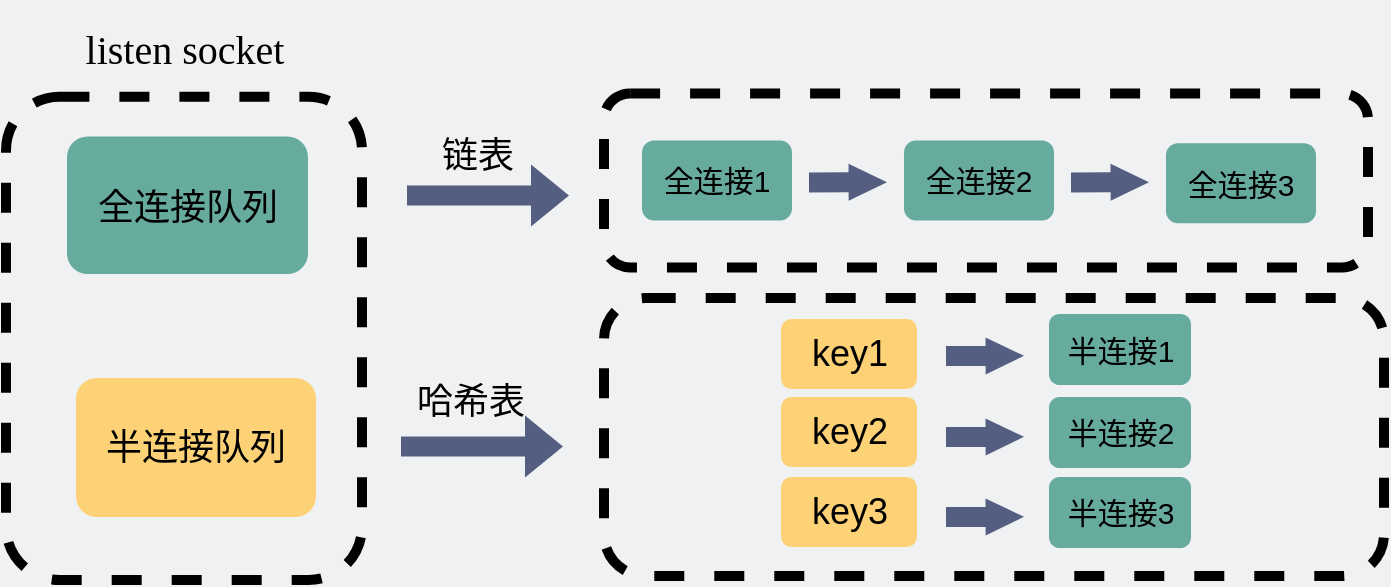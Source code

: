 <mxfile version="15.1.4" type="github"><diagram id="Lof0R5rhfGAX3NdKyFyQ" name="Page-1"><mxGraphModel dx="1113" dy="573" grid="0" gridSize="10" guides="1" tooltips="1" connect="1" arrows="1" fold="1" page="1" pageScale="1" pageWidth="800" pageHeight="400" background="#EFF1F3" math="0" shadow="0"><root><mxCell id="0"/><mxCell id="1" parent="0"/><mxCell id="wdfUIwA4EHPiVqjbUW1X-7" value="" style="rounded=1;whiteSpace=wrap;html=1;strokeColor=#000000;fillColor=none;dashed=1;strokeWidth=5;" parent="1" vertex="1"><mxGeometry x="60" y="101.4" width="178" height="241.6" as="geometry"/></mxCell><mxCell id="crCfpI5jv0FvFHh6B8lB-13" value="" style="rounded=1;whiteSpace=wrap;html=1;strokeColor=#000000;fillColor=none;dashed=1;strokeWidth=5;" vertex="1" parent="1"><mxGeometry x="359" y="202" width="390" height="139" as="geometry"/></mxCell><mxCell id="crCfpI5jv0FvFHh6B8lB-3" value="" style="rounded=1;whiteSpace=wrap;html=1;strokeColor=#000000;fillColor=none;dashed=1;strokeWidth=5;" vertex="1" parent="1"><mxGeometry x="359" y="99.73" width="382" height="87" as="geometry"/></mxCell><mxCell id="wdfUIwA4EHPiVqjbUW1X-1" value="" style="rounded=1;whiteSpace=wrap;html=1;strokeColor=none;fillColor=#67AB9F;" parent="1" vertex="1"><mxGeometry x="90.5" y="121.23" width="120.5" height="68.77" as="geometry"/></mxCell><mxCell id="wdfUIwA4EHPiVqjbUW1X-2" value="&lt;font style=&quot;font-size: 18px&quot;&gt;全连接队列&lt;/font&gt;" style="text;html=1;strokeColor=none;fillColor=none;align=center;verticalAlign=middle;whiteSpace=wrap;rounded=0;" parent="1" vertex="1"><mxGeometry x="98" y="141" width="106" height="32.77" as="geometry"/></mxCell><mxCell id="wdfUIwA4EHPiVqjbUW1X-3" value="&lt;font style=&quot;font-size: 18px&quot;&gt;半连接队列&lt;/font&gt;" style="rounded=1;whiteSpace=wrap;html=1;strokeColor=none;fillColor=#FDD276;" parent="1" vertex="1"><mxGeometry x="95" y="242" width="120" height="69.5" as="geometry"/></mxCell><mxCell id="wdfUIwA4EHPiVqjbUW1X-8" value="&lt;pre style=&quot;font-family: &amp;#34;source code pro&amp;#34;&quot;&gt;&lt;font style=&quot;font-size: 20px&quot;&gt;listen socket&lt;/font&gt;&lt;/pre&gt;" style="text;html=1;strokeColor=none;fillColor=none;align=center;verticalAlign=middle;whiteSpace=wrap;rounded=0;dashed=1;" parent="1" vertex="1"><mxGeometry x="68.75" y="67" width="160.5" height="20" as="geometry"/></mxCell><mxCell id="wdfUIwA4EHPiVqjbUW1X-9" value="" style="shape=flexArrow;endArrow=block;html=1;rounded=1;strokeColor=none;startArrow=none;endFill=0;startFill=0;fillColor=#535E80;" parent="1" edge="1"><mxGeometry width="50" height="50" relative="1" as="geometry"><mxPoint x="260" y="150.73" as="sourcePoint"/><mxPoint x="342" y="150.73" as="targetPoint"/></mxGeometry></mxCell><mxCell id="nBy1-YWaJyYqZJwxPi-a-1" value="&lt;font style=&quot;font-size: 15px&quot;&gt;全连接1&lt;/font&gt;" style="rounded=1;whiteSpace=wrap;html=1;fillColor=#67AB9F;strokeColor=none;" parent="1" vertex="1"><mxGeometry x="378" y="123.23" width="75" height="40" as="geometry"/></mxCell><mxCell id="nBy1-YWaJyYqZJwxPi-a-4" value="" style="shape=flexArrow;endArrow=block;html=1;rounded=1;strokeColor=none;startArrow=none;endFill=0;startFill=0;endWidth=7.5;endSize=6.069;fillColor=#535E80;" parent="1" edge="1"><mxGeometry width="50" height="50" relative="1" as="geometry"><mxPoint x="461" y="144.23" as="sourcePoint"/><mxPoint x="501" y="144.11" as="targetPoint"/></mxGeometry></mxCell><mxCell id="nBy1-YWaJyYqZJwxPi-a-6" value="&lt;font style=&quot;font-size: 15px&quot;&gt;全连接2&lt;/font&gt;" style="rounded=1;whiteSpace=wrap;html=1;fillColor=#67AB9F;strokeColor=none;" parent="1" vertex="1"><mxGeometry x="509" y="123.23" width="75" height="40" as="geometry"/></mxCell><mxCell id="nBy1-YWaJyYqZJwxPi-a-7" value="" style="shape=flexArrow;endArrow=block;html=1;rounded=1;strokeColor=none;startArrow=none;endFill=0;startFill=0;endWidth=7.5;endSize=6.069;fillColor=#535E80;" parent="1" edge="1"><mxGeometry width="50" height="50" relative="1" as="geometry"><mxPoint x="592" y="144.23" as="sourcePoint"/><mxPoint x="632" y="144.11" as="targetPoint"/></mxGeometry></mxCell><mxCell id="nBy1-YWaJyYqZJwxPi-a-8" value="&lt;font style=&quot;font-size: 15px&quot;&gt;全连接3&lt;/font&gt;" style="rounded=1;whiteSpace=wrap;html=1;fillColor=#67AB9F;strokeColor=none;" parent="1" vertex="1"><mxGeometry x="640" y="124.62" width="75" height="40" as="geometry"/></mxCell><mxCell id="crCfpI5jv0FvFHh6B8lB-1" value="&lt;span style=&quot;font-size: 18px&quot;&gt;key1&lt;/span&gt;" style="rounded=1;whiteSpace=wrap;html=1;strokeColor=none;fillColor=#FDD276;" vertex="1" parent="1"><mxGeometry x="447.5" y="212.5" width="68" height="35" as="geometry"/></mxCell><mxCell id="crCfpI5jv0FvFHh6B8lB-2" value="&lt;span style=&quot;font-size: 18px&quot;&gt;key2&lt;/span&gt;" style="rounded=1;whiteSpace=wrap;html=1;strokeColor=none;fillColor=#FDD276;" vertex="1" parent="1"><mxGeometry x="447.5" y="251.5" width="68" height="35" as="geometry"/></mxCell><mxCell id="crCfpI5jv0FvFHh6B8lB-4" value="&lt;font style=&quot;font-size: 18px&quot;&gt;链表&lt;/font&gt;" style="text;html=1;strokeColor=none;fillColor=none;align=center;verticalAlign=middle;whiteSpace=wrap;rounded=0;" vertex="1" parent="1"><mxGeometry x="276" y="121" width="40" height="20" as="geometry"/></mxCell><mxCell id="crCfpI5jv0FvFHh6B8lB-5" value="" style="shape=flexArrow;endArrow=block;html=1;rounded=1;strokeColor=none;startArrow=none;endFill=0;startFill=0;endWidth=7.5;endSize=6.069;fillColor=#535E80;" edge="1" parent="1"><mxGeometry width="50" height="50" relative="1" as="geometry"><mxPoint x="529.5" y="231" as="sourcePoint"/><mxPoint x="569.5" y="230.88" as="targetPoint"/></mxGeometry></mxCell><mxCell id="crCfpI5jv0FvFHh6B8lB-6" value="&lt;font style=&quot;font-size: 15px&quot;&gt;半连接1&lt;/font&gt;" style="rounded=1;whiteSpace=wrap;html=1;fillColor=#67AB9F;strokeColor=none;" vertex="1" parent="1"><mxGeometry x="581.5" y="210" width="71" height="35.5" as="geometry"/></mxCell><mxCell id="crCfpI5jv0FvFHh6B8lB-7" value="" style="shape=flexArrow;endArrow=block;html=1;rounded=1;strokeColor=none;startArrow=none;endFill=0;startFill=0;endWidth=7.5;endSize=6.069;fillColor=#535E80;" edge="1" parent="1"><mxGeometry width="50" height="50" relative="1" as="geometry"><mxPoint x="529.5" y="271.5" as="sourcePoint"/><mxPoint x="569.5" y="271.38" as="targetPoint"/></mxGeometry></mxCell><mxCell id="crCfpI5jv0FvFHh6B8lB-9" value="&lt;font style=&quot;font-size: 15px&quot;&gt;半连接2&lt;/font&gt;" style="rounded=1;whiteSpace=wrap;html=1;fillColor=#67AB9F;strokeColor=none;" vertex="1" parent="1"><mxGeometry x="581.5" y="251.5" width="71" height="35.5" as="geometry"/></mxCell><mxCell id="crCfpI5jv0FvFHh6B8lB-10" value="&lt;span style=&quot;font-size: 18px&quot;&gt;key3&lt;/span&gt;" style="rounded=1;whiteSpace=wrap;html=1;strokeColor=none;fillColor=#FDD276;" vertex="1" parent="1"><mxGeometry x="447.5" y="291.5" width="68" height="35" as="geometry"/></mxCell><mxCell id="crCfpI5jv0FvFHh6B8lB-11" value="" style="shape=flexArrow;endArrow=block;html=1;rounded=1;strokeColor=none;startArrow=none;endFill=0;startFill=0;endWidth=7.5;endSize=6.069;fillColor=#535E80;" edge="1" parent="1"><mxGeometry width="50" height="50" relative="1" as="geometry"><mxPoint x="529.5" y="311.5" as="sourcePoint"/><mxPoint x="569.5" y="311.38" as="targetPoint"/></mxGeometry></mxCell><mxCell id="crCfpI5jv0FvFHh6B8lB-12" value="&lt;font style=&quot;font-size: 15px&quot;&gt;半连接3&lt;/font&gt;" style="rounded=1;whiteSpace=wrap;html=1;fillColor=#67AB9F;strokeColor=none;" vertex="1" parent="1"><mxGeometry x="581.5" y="291.5" width="71" height="35.5" as="geometry"/></mxCell><mxCell id="crCfpI5jv0FvFHh6B8lB-16" value="" style="shape=flexArrow;endArrow=block;html=1;rounded=1;strokeColor=none;startArrow=none;endFill=0;startFill=0;fillColor=#535E80;" edge="1" parent="1"><mxGeometry width="50" height="50" relative="1" as="geometry"><mxPoint x="257" y="276.25" as="sourcePoint"/><mxPoint x="339" y="276.25" as="targetPoint"/></mxGeometry></mxCell><mxCell id="crCfpI5jv0FvFHh6B8lB-17" value="&lt;font style=&quot;font-size: 18px&quot;&gt;哈希表&lt;/font&gt;" style="text;html=1;strokeColor=none;fillColor=none;align=center;verticalAlign=middle;whiteSpace=wrap;rounded=0;" vertex="1" parent="1"><mxGeometry x="259" y="241.75" width="67" height="25" as="geometry"/></mxCell></root></mxGraphModel></diagram></mxfile>